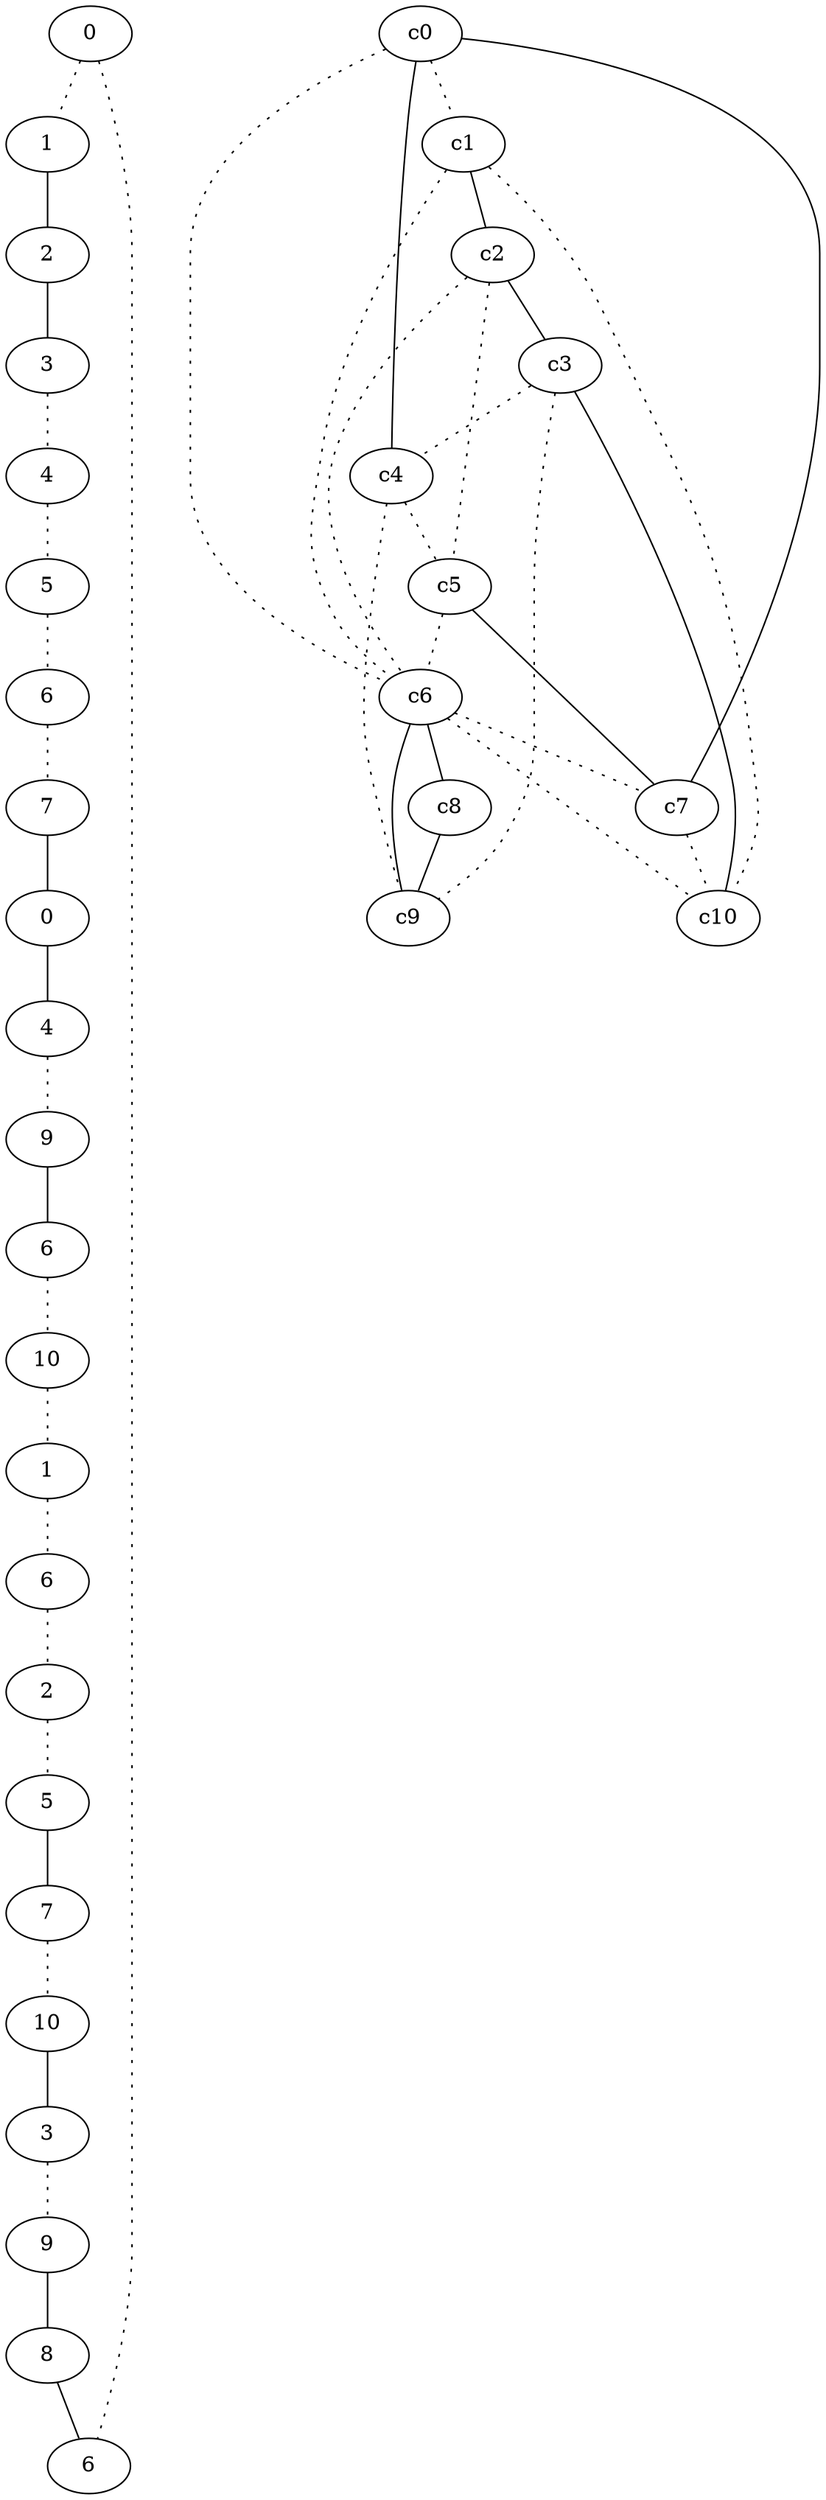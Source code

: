 graph {
a0[label=0];
a1[label=1];
a2[label=2];
a3[label=3];
a4[label=4];
a5[label=5];
a6[label=6];
a7[label=7];
a8[label=0];
a9[label=4];
a10[label=9];
a11[label=6];
a12[label=10];
a13[label=1];
a14[label=6];
a15[label=2];
a16[label=5];
a17[label=7];
a18[label=10];
a19[label=3];
a20[label=9];
a21[label=8];
a22[label=6];
a0 -- a1 [style=dotted];
a0 -- a22 [style=dotted];
a1 -- a2;
a2 -- a3;
a3 -- a4 [style=dotted];
a4 -- a5 [style=dotted];
a5 -- a6 [style=dotted];
a6 -- a7 [style=dotted];
a7 -- a8;
a8 -- a9;
a9 -- a10 [style=dotted];
a10 -- a11;
a11 -- a12 [style=dotted];
a12 -- a13 [style=dotted];
a13 -- a14 [style=dotted];
a14 -- a15 [style=dotted];
a15 -- a16 [style=dotted];
a16 -- a17;
a17 -- a18 [style=dotted];
a18 -- a19;
a19 -- a20 [style=dotted];
a20 -- a21;
a21 -- a22;
c0 -- c1 [style=dotted];
c0 -- c4;
c0 -- c6 [style=dotted];
c0 -- c7;
c1 -- c2;
c1 -- c6 [style=dotted];
c1 -- c10 [style=dotted];
c2 -- c3;
c2 -- c5 [style=dotted];
c2 -- c6 [style=dotted];
c3 -- c4 [style=dotted];
c3 -- c9 [style=dotted];
c3 -- c10;
c4 -- c5 [style=dotted];
c4 -- c9 [style=dotted];
c5 -- c6 [style=dotted];
c5 -- c7;
c6 -- c7 [style=dotted];
c6 -- c8;
c6 -- c9;
c6 -- c10 [style=dotted];
c7 -- c10 [style=dotted];
c8 -- c9;
}
